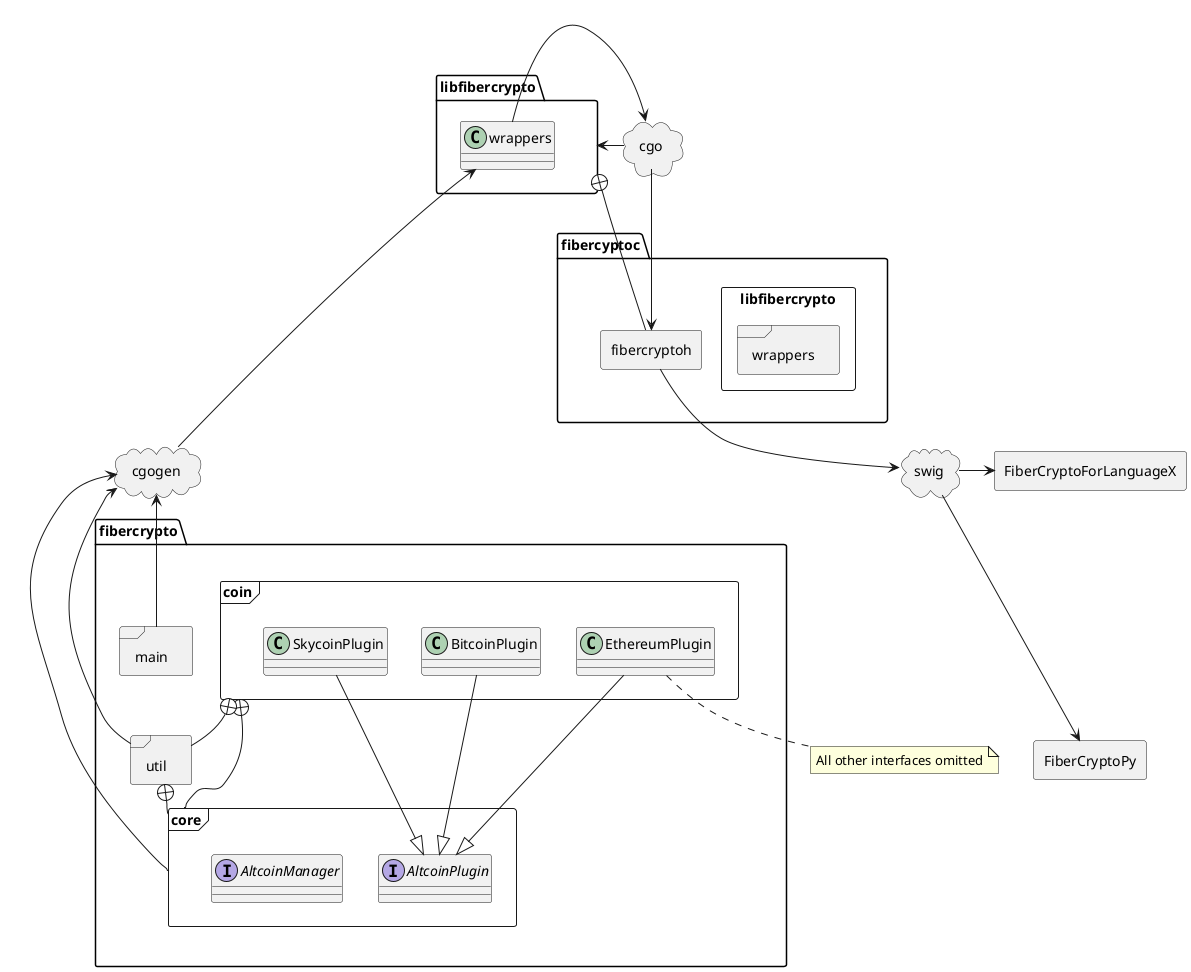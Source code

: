 
@startuml
package fibercrypto {

package fibercrypto.util <<Frame>> {
}

package fibercrypto.main <<Frame>> {
}

package fibercrypto.core <<Frame>> {
interface AltcoinPlugin
interface AltcoinManager

}

package fibercrypto.coin <<Frame>> {
class SkycoinPlugin
class BitcoinPlugin
class EthereumPlugin
}

}

note bottom : All other interfaces omitted

package FiberCryptoPy <<Rectangle>> {
}

package FiberCryptoForLanguageX <<Rectangle>> {
}

package cgo <<Cloud>> {
}

package cgogen <<Cloud>> {
}

package swig <<Cloud>> {
}

package fibercyptoc {

package libfibercrypto.wrappers <<Frame>> {
}

package fibercryptoh <<Rectangle>> {
}

package libfibercrypto <<Rectangle>> {
}

}

fibercyptoc -[hidden]-- fibercrypto
cgo -[hidden]-- swig
cgo -[hidden]-- cgogen
FiberCryptoForLanguageX -[hidden]-- FiberCryptoPy

fibercrypto.coin +-- fibercrypto.core
fibercrypto.util +-- fibercrypto.core
fibercrypto.coin +-- fibercrypto.util

SkycoinPlugin --|> AltcoinPlugin
BitcoinPlugin --|> AltcoinPlugin
EthereumPlugin --|> AltcoinPlugin

cgogen -> libfibercrypto.wrappers
cgogen <- fibercrypto.util
cgogen <- fibercrypto.main
cgogen <- fibercrypto.core
libfibercrypto.wrappers -> cgo
cgo -> libfibercrypto
cgo -> fibercryptoh
libfibercrypto +-- fibercryptoh
fibercryptoh --> swig
swig -> FiberCryptoPy
swig -> FiberCryptoForLanguageX
@enduml


